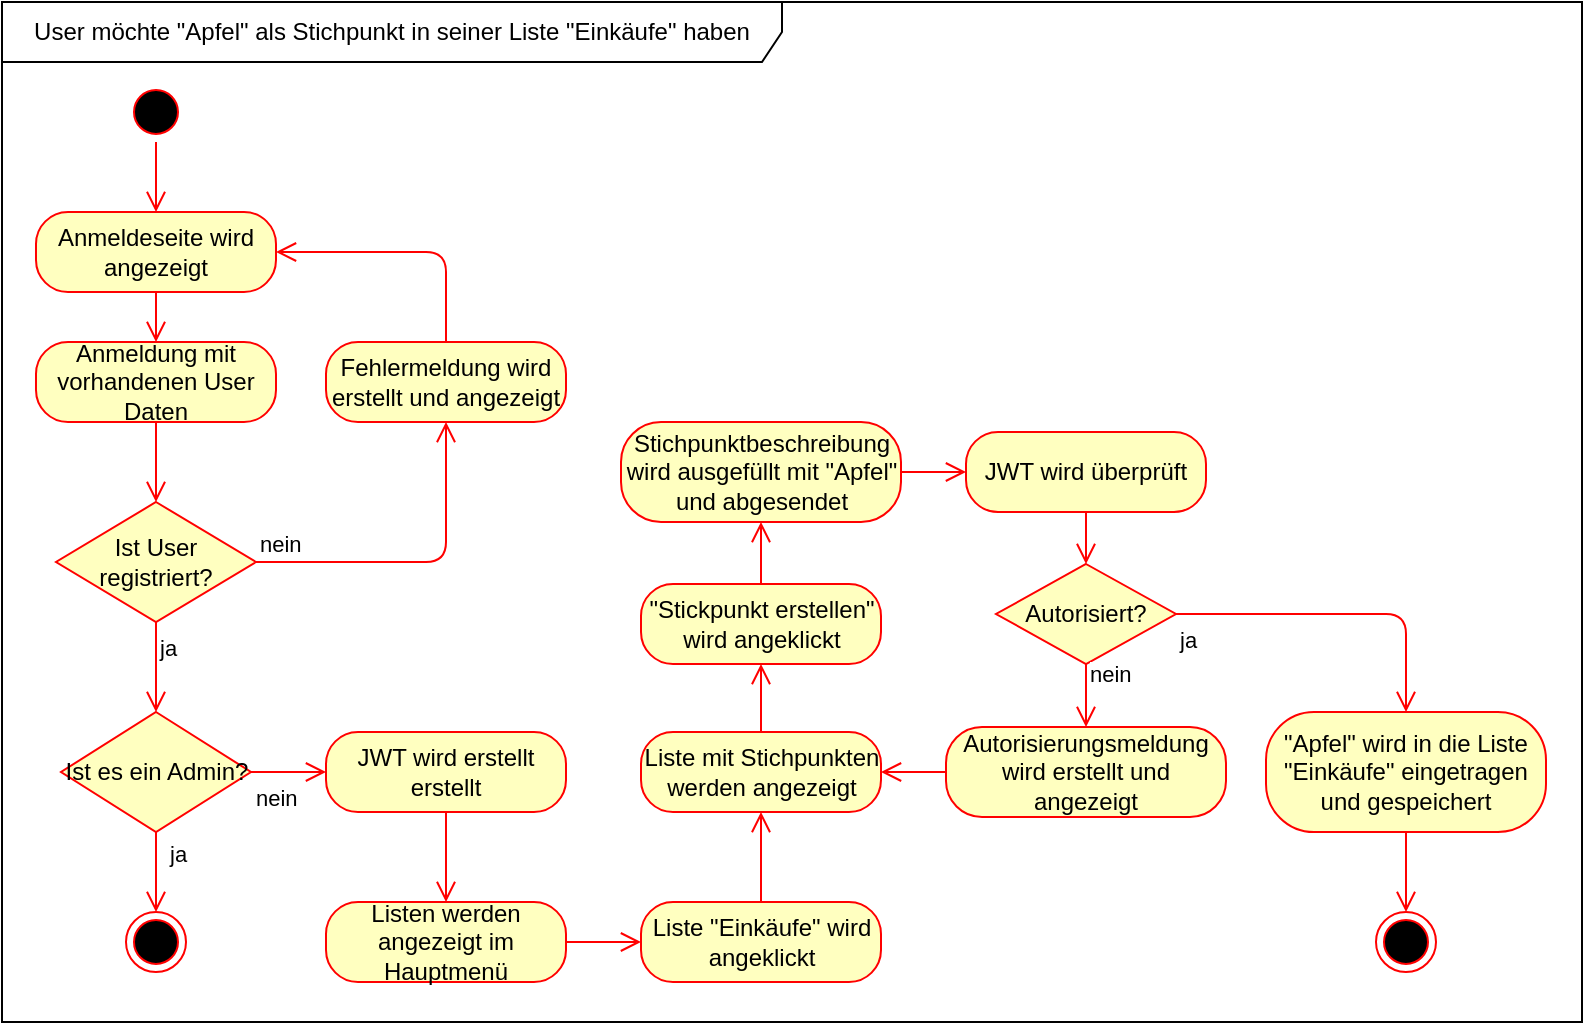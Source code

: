 <mxfile version="11.2.8" type="device" pages="1"><diagram id="FPmr0EJX50s2fZJmkYsk" name="Page-1"><mxGraphModel dx="1422" dy="745" grid="1" gridSize="10" guides="1" tooltips="1" connect="1" arrows="1" fold="1" page="1" pageScale="1" pageWidth="827" pageHeight="1169" math="0" shadow="0"><root><mxCell id="0"/><mxCell id="1" parent="0"/><mxCell id="2ZCL6LnNLuO3P5yityNY-1" value="" style="rounded=0;whiteSpace=wrap;html=1;" vertex="1" parent="1"><mxGeometry x="20" y="120" width="790" height="510" as="geometry"/></mxCell><mxCell id="2ZCL6LnNLuO3P5yityNY-3" value="" style="ellipse;html=1;shape=startState;fillColor=#000000;strokeColor=#ff0000;" vertex="1" parent="1"><mxGeometry x="82" y="160" width="30" height="30" as="geometry"/></mxCell><mxCell id="2ZCL6LnNLuO3P5yityNY-4" value="" style="edgeStyle=orthogonalEdgeStyle;html=1;verticalAlign=bottom;endArrow=open;endSize=8;strokeColor=#ff0000;entryX=0.5;entryY=0;entryDx=0;entryDy=0;" edge="1" source="2ZCL6LnNLuO3P5yityNY-3" parent="1" target="2ZCL6LnNLuO3P5yityNY-10"><mxGeometry relative="1" as="geometry"><mxPoint x="97" y="235" as="targetPoint"/></mxGeometry></mxCell><mxCell id="2ZCL6LnNLuO3P5yityNY-5" value="Anmeldung mit vorhandenen User Daten" style="rounded=1;whiteSpace=wrap;html=1;arcSize=40;fontColor=#000000;fillColor=#ffffc0;strokeColor=#ff0000;" vertex="1" parent="1"><mxGeometry x="37" y="290" width="120" height="40" as="geometry"/></mxCell><mxCell id="2ZCL6LnNLuO3P5yityNY-6" value="" style="edgeStyle=orthogonalEdgeStyle;html=1;verticalAlign=bottom;endArrow=open;endSize=8;strokeColor=#ff0000;entryX=0.5;entryY=0;entryDx=0;entryDy=0;" edge="1" source="2ZCL6LnNLuO3P5yityNY-5" parent="1" target="2ZCL6LnNLuO3P5yityNY-7"><mxGeometry relative="1" as="geometry"><mxPoint x="97" y="450" as="targetPoint"/><Array as="points"/></mxGeometry></mxCell><mxCell id="2ZCL6LnNLuO3P5yityNY-7" value="Ist User registriert?" style="rhombus;whiteSpace=wrap;html=1;fillColor=#ffffc0;strokeColor=#ff0000;" vertex="1" parent="1"><mxGeometry x="47" y="370" width="100" height="60" as="geometry"/></mxCell><mxCell id="2ZCL6LnNLuO3P5yityNY-8" value="nein" style="edgeStyle=orthogonalEdgeStyle;html=1;align=left;verticalAlign=bottom;endArrow=open;endSize=8;strokeColor=#ff0000;entryX=0.5;entryY=1;entryDx=0;entryDy=0;exitX=1;exitY=0.5;exitDx=0;exitDy=0;" edge="1" source="2ZCL6LnNLuO3P5yityNY-7" parent="1" target="2ZCL6LnNLuO3P5yityNY-13"><mxGeometry x="-1" relative="1" as="geometry"><mxPoint x="342" y="600" as="targetPoint"/></mxGeometry></mxCell><mxCell id="2ZCL6LnNLuO3P5yityNY-9" value="ja" style="edgeStyle=orthogonalEdgeStyle;html=1;align=left;verticalAlign=top;endArrow=open;endSize=8;strokeColor=#ff0000;entryX=0.5;entryY=0;entryDx=0;entryDy=0;" edge="1" source="2ZCL6LnNLuO3P5yityNY-7" parent="1" target="2ZCL6LnNLuO3P5yityNY-20"><mxGeometry x="-1" relative="1" as="geometry"><mxPoint x="202" y="680" as="targetPoint"/></mxGeometry></mxCell><mxCell id="2ZCL6LnNLuO3P5yityNY-10" value="Anmeldeseite wird angezeigt" style="rounded=1;whiteSpace=wrap;html=1;arcSize=40;fontColor=#000000;fillColor=#ffffc0;strokeColor=#ff0000;" vertex="1" parent="1"><mxGeometry x="37" y="225" width="120" height="40" as="geometry"/></mxCell><mxCell id="2ZCL6LnNLuO3P5yityNY-11" value="" style="edgeStyle=orthogonalEdgeStyle;html=1;verticalAlign=bottom;endArrow=open;endSize=8;strokeColor=#ff0000;entryX=0.5;entryY=0;entryDx=0;entryDy=0;" edge="1" source="2ZCL6LnNLuO3P5yityNY-10" parent="1" target="2ZCL6LnNLuO3P5yityNY-5"><mxGeometry relative="1" as="geometry"><mxPoint x="322" y="335" as="targetPoint"/></mxGeometry></mxCell><mxCell id="2ZCL6LnNLuO3P5yityNY-13" value="Fehlermeldung wird erstellt und angezeigt" style="rounded=1;whiteSpace=wrap;html=1;arcSize=40;fontColor=#000000;fillColor=#ffffc0;strokeColor=#ff0000;" vertex="1" parent="1"><mxGeometry x="182" y="290" width="120" height="40" as="geometry"/></mxCell><mxCell id="2ZCL6LnNLuO3P5yityNY-14" value="" style="edgeStyle=orthogonalEdgeStyle;html=1;verticalAlign=bottom;endArrow=open;endSize=8;strokeColor=#ff0000;entryX=1;entryY=0.5;entryDx=0;entryDy=0;exitX=0.5;exitY=0;exitDx=0;exitDy=0;" edge="1" source="2ZCL6LnNLuO3P5yityNY-13" parent="1" target="2ZCL6LnNLuO3P5yityNY-10"><mxGeometry relative="1" as="geometry"><mxPoint x="302" y="365" as="targetPoint"/></mxGeometry></mxCell><mxCell id="2ZCL6LnNLuO3P5yityNY-16" value="JWT wird erstellt erstellt" style="rounded=1;whiteSpace=wrap;html=1;arcSize=40;fontColor=#000000;fillColor=#ffffc0;strokeColor=#ff0000;" vertex="1" parent="1"><mxGeometry x="182" y="485" width="120" height="40" as="geometry"/></mxCell><mxCell id="2ZCL6LnNLuO3P5yityNY-17" value="" style="edgeStyle=orthogonalEdgeStyle;html=1;verticalAlign=bottom;endArrow=open;endSize=8;strokeColor=#ff0000;entryX=0.5;entryY=0;entryDx=0;entryDy=0;" edge="1" source="2ZCL6LnNLuO3P5yityNY-16" parent="1" target="2ZCL6LnNLuO3P5yityNY-18"><mxGeometry relative="1" as="geometry"><mxPoint x="507" y="631" as="targetPoint"/></mxGeometry></mxCell><mxCell id="2ZCL6LnNLuO3P5yityNY-18" value="Listen werden angezeigt im Hauptmenü" style="rounded=1;whiteSpace=wrap;html=1;arcSize=40;fontColor=#000000;fillColor=#ffffc0;strokeColor=#ff0000;" vertex="1" parent="1"><mxGeometry x="182" y="570" width="120" height="40" as="geometry"/></mxCell><mxCell id="2ZCL6LnNLuO3P5yityNY-19" value="" style="edgeStyle=orthogonalEdgeStyle;html=1;verticalAlign=bottom;endArrow=open;endSize=8;strokeColor=#ff0000;entryX=0;entryY=0.5;entryDx=0;entryDy=0;" edge="1" source="2ZCL6LnNLuO3P5yityNY-18" parent="1" target="2ZCL6LnNLuO3P5yityNY-24"><mxGeometry relative="1" as="geometry"><mxPoint x="452" y="551" as="targetPoint"/></mxGeometry></mxCell><mxCell id="2ZCL6LnNLuO3P5yityNY-20" value="Ist es ein Admin?" style="rhombus;whiteSpace=wrap;html=1;fillColor=#ffffc0;strokeColor=#ff0000;" vertex="1" parent="1"><mxGeometry x="49.5" y="475" width="95" height="60" as="geometry"/></mxCell><mxCell id="2ZCL6LnNLuO3P5yityNY-21" value="ja" style="edgeStyle=orthogonalEdgeStyle;html=1;align=left;verticalAlign=bottom;endArrow=open;endSize=8;strokeColor=#ff0000;entryX=0.5;entryY=0;entryDx=0;entryDy=0;exitX=0.5;exitY=1;exitDx=0;exitDy=0;" edge="1" source="2ZCL6LnNLuO3P5yityNY-20" parent="1" target="2ZCL6LnNLuO3P5yityNY-23"><mxGeometry y="5" relative="1" as="geometry"><mxPoint x="892" y="535" as="targetPoint"/><mxPoint x="842" y="535" as="sourcePoint"/><mxPoint as="offset"/></mxGeometry></mxCell><mxCell id="2ZCL6LnNLuO3P5yityNY-22" value="nein" style="edgeStyle=orthogonalEdgeStyle;html=1;align=left;verticalAlign=top;endArrow=open;endSize=8;strokeColor=#ff0000;entryX=0;entryY=0.5;entryDx=0;entryDy=0;exitX=1;exitY=0.5;exitDx=0;exitDy=0;" edge="1" source="2ZCL6LnNLuO3P5yityNY-20" parent="1" target="2ZCL6LnNLuO3P5yityNY-16"><mxGeometry x="-1" relative="1" as="geometry"><mxPoint x="317" y="635" as="targetPoint"/></mxGeometry></mxCell><mxCell id="2ZCL6LnNLuO3P5yityNY-23" value="" style="ellipse;html=1;shape=endState;fillColor=#000000;strokeColor=#ff0000;" vertex="1" parent="1"><mxGeometry x="82" y="575" width="30" height="30" as="geometry"/></mxCell><mxCell id="2ZCL6LnNLuO3P5yityNY-24" value="Liste &quot;Einkäufe&quot; wird angeklickt" style="rounded=1;whiteSpace=wrap;html=1;arcSize=40;fontColor=#000000;fillColor=#ffffc0;strokeColor=#ff0000;" vertex="1" parent="1"><mxGeometry x="339.5" y="570" width="120" height="40" as="geometry"/></mxCell><mxCell id="2ZCL6LnNLuO3P5yityNY-25" value="" style="edgeStyle=orthogonalEdgeStyle;html=1;verticalAlign=bottom;endArrow=open;endSize=8;strokeColor=#ff0000;entryX=0.5;entryY=1;entryDx=0;entryDy=0;" edge="1" source="2ZCL6LnNLuO3P5yityNY-24" parent="1" target="2ZCL6LnNLuO3P5yityNY-26"><mxGeometry relative="1" as="geometry"><mxPoint x="533" y="636" as="targetPoint"/></mxGeometry></mxCell><mxCell id="2ZCL6LnNLuO3P5yityNY-26" value="Liste mit Stichpunkten werden angezeigt" style="rounded=1;whiteSpace=wrap;html=1;arcSize=40;fontColor=#000000;fillColor=#ffffc0;strokeColor=#ff0000;" vertex="1" parent="1"><mxGeometry x="339.5" y="485" width="120" height="40" as="geometry"/></mxCell><mxCell id="2ZCL6LnNLuO3P5yityNY-27" value="" style="edgeStyle=orthogonalEdgeStyle;html=1;verticalAlign=bottom;endArrow=open;endSize=8;strokeColor=#ff0000;entryX=0.5;entryY=1;entryDx=0;entryDy=0;" edge="1" source="2ZCL6LnNLuO3P5yityNY-26" parent="1" target="2ZCL6LnNLuO3P5yityNY-28"><mxGeometry relative="1" as="geometry"><mxPoint x="717" y="644" as="targetPoint"/></mxGeometry></mxCell><mxCell id="2ZCL6LnNLuO3P5yityNY-28" value="&quot;Stickpunkt erstellen&quot; wird angeklickt" style="rounded=1;whiteSpace=wrap;html=1;arcSize=40;fontColor=#000000;fillColor=#ffffc0;strokeColor=#ff0000;" vertex="1" parent="1"><mxGeometry x="339.5" y="411" width="120" height="40" as="geometry"/></mxCell><mxCell id="2ZCL6LnNLuO3P5yityNY-29" value="" style="edgeStyle=orthogonalEdgeStyle;html=1;verticalAlign=bottom;endArrow=open;endSize=8;strokeColor=#ff0000;entryX=0.5;entryY=1;entryDx=0;entryDy=0;" edge="1" source="2ZCL6LnNLuO3P5yityNY-28" parent="1" target="2ZCL6LnNLuO3P5yityNY-30"><mxGeometry relative="1" as="geometry"><mxPoint x="747" y="407" as="targetPoint"/></mxGeometry></mxCell><mxCell id="2ZCL6LnNLuO3P5yityNY-30" value="Stichpunktbeschreibung wird ausgefüllt mit &quot;Apfel&quot; und abgesendet" style="rounded=1;whiteSpace=wrap;html=1;arcSize=40;fontColor=#000000;fillColor=#ffffc0;strokeColor=#ff0000;" vertex="1" parent="1"><mxGeometry x="329.5" y="330" width="140" height="50" as="geometry"/></mxCell><mxCell id="2ZCL6LnNLuO3P5yityNY-31" value="" style="edgeStyle=orthogonalEdgeStyle;html=1;verticalAlign=bottom;endArrow=open;endSize=8;strokeColor=#ff0000;align=left;exitX=1;exitY=0.5;exitDx=0;exitDy=0;entryX=0;entryY=0.5;entryDx=0;entryDy=0;" edge="1" source="2ZCL6LnNLuO3P5yityNY-30" parent="1" target="2ZCL6LnNLuO3P5yityNY-32"><mxGeometry relative="1" as="geometry"><mxPoint x="592" y="365" as="targetPoint"/></mxGeometry></mxCell><mxCell id="2ZCL6LnNLuO3P5yityNY-32" value="JWT wird überprüft" style="rounded=1;whiteSpace=wrap;html=1;arcSize=40;fontColor=#000000;fillColor=#ffffc0;strokeColor=#ff0000;" vertex="1" parent="1"><mxGeometry x="502" y="335" width="120" height="40" as="geometry"/></mxCell><mxCell id="2ZCL6LnNLuO3P5yityNY-33" value="" style="edgeStyle=orthogonalEdgeStyle;html=1;verticalAlign=bottom;endArrow=open;endSize=8;strokeColor=#ff0000;align=left;entryX=0.5;entryY=0;entryDx=0;entryDy=0;" edge="1" source="2ZCL6LnNLuO3P5yityNY-32" parent="1" target="2ZCL6LnNLuO3P5yityNY-34"><mxGeometry relative="1" as="geometry"><mxPoint x="712" y="500" as="targetPoint"/></mxGeometry></mxCell><mxCell id="2ZCL6LnNLuO3P5yityNY-34" value="Autorisiert?" style="rhombus;whiteSpace=wrap;html=1;fillColor=#ffffc0;strokeColor=#ff0000;" vertex="1" parent="1"><mxGeometry x="517" y="401" width="90" height="50" as="geometry"/></mxCell><mxCell id="2ZCL6LnNLuO3P5yityNY-35" value="nein" style="edgeStyle=orthogonalEdgeStyle;html=1;align=left;verticalAlign=bottom;endArrow=open;endSize=8;strokeColor=#ff0000;entryX=0.5;entryY=0;entryDx=0;entryDy=0;exitX=0.5;exitY=1;exitDx=0;exitDy=0;" edge="1" source="2ZCL6LnNLuO3P5yityNY-34" parent="1" target="2ZCL6LnNLuO3P5yityNY-37"><mxGeometry x="-0.125" relative="1" as="geometry"><mxPoint x="812" y="435" as="targetPoint"/><mxPoint as="offset"/></mxGeometry></mxCell><mxCell id="2ZCL6LnNLuO3P5yityNY-36" value="ja" style="edgeStyle=orthogonalEdgeStyle;html=1;align=left;verticalAlign=top;endArrow=open;endSize=8;strokeColor=#ff0000;exitX=1;exitY=0.5;exitDx=0;exitDy=0;entryX=0.5;entryY=0;entryDx=0;entryDy=0;" edge="1" source="2ZCL6LnNLuO3P5yityNY-34" parent="1" target="2ZCL6LnNLuO3P5yityNY-39"><mxGeometry x="-1" relative="1" as="geometry"><mxPoint x="602" y="735" as="targetPoint"/></mxGeometry></mxCell><mxCell id="2ZCL6LnNLuO3P5yityNY-37" value="Autorisierungsmeldung wird erstellt und angezeigt" style="rounded=1;whiteSpace=wrap;html=1;arcSize=40;fontColor=#000000;fillColor=#ffffc0;strokeColor=#ff0000;" vertex="1" parent="1"><mxGeometry x="492" y="482.5" width="140" height="45" as="geometry"/></mxCell><mxCell id="2ZCL6LnNLuO3P5yityNY-38" value="" style="edgeStyle=orthogonalEdgeStyle;html=1;verticalAlign=bottom;endArrow=open;endSize=8;strokeColor=#ff0000;align=left;entryX=1;entryY=0.5;entryDx=0;entryDy=0;" edge="1" source="2ZCL6LnNLuO3P5yityNY-37" parent="1" target="2ZCL6LnNLuO3P5yityNY-26"><mxGeometry relative="1" as="geometry"><mxPoint x="562" y="620" as="targetPoint"/></mxGeometry></mxCell><mxCell id="2ZCL6LnNLuO3P5yityNY-41" value="" style="edgeStyle=orthogonalEdgeStyle;orthogonalLoop=1;jettySize=auto;html=1;endArrow=open;endSize=8;strokeColor=#ff0000;align=left;" edge="1" parent="1" source="2ZCL6LnNLuO3P5yityNY-39" target="2ZCL6LnNLuO3P5yityNY-40"><mxGeometry relative="1" as="geometry"/></mxCell><mxCell id="2ZCL6LnNLuO3P5yityNY-39" value="&quot;Apfel&quot; wird in die Liste &quot;Einkäufe&quot; eingetragen und gespeichert" style="rounded=1;whiteSpace=wrap;html=1;arcSize=40;fontColor=#000000;fillColor=#ffffc0;strokeColor=#ff0000;" vertex="1" parent="1"><mxGeometry x="652" y="475" width="140" height="60" as="geometry"/></mxCell><mxCell id="2ZCL6LnNLuO3P5yityNY-40" value="" style="ellipse;html=1;shape=endState;fillColor=#000000;strokeColor=#ff0000;" vertex="1" parent="1"><mxGeometry x="707" y="575" width="30" height="30" as="geometry"/></mxCell><mxCell id="2ZCL6LnNLuO3P5yityNY-42" value="User möchte &quot;Apfel&quot; als Stichpunkt in seiner Liste &quot;Einkäufe&quot; haben" style="shape=umlFrame;whiteSpace=wrap;html=1;width=390;height=30;" vertex="1" parent="1"><mxGeometry x="20" y="120" width="790" height="510" as="geometry"/></mxCell></root></mxGraphModel></diagram></mxfile>